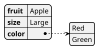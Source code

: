 {
  "sha1": "mpg6y7ejr3pq29921pd3hx4cirheox0",
  "insertion": {
    "when": "2024-06-12T21:58:12.406Z",
    "url": "https://github.com/plantuml/plantuml/issues/1801",
    "user": "plantuml@gmail.com"
  }
}
@startjson
scale max 100*100
{
   "fruit":"Apple",
   "size":"Large",
   "color": ["Red", "Green"]
}
@endjson
